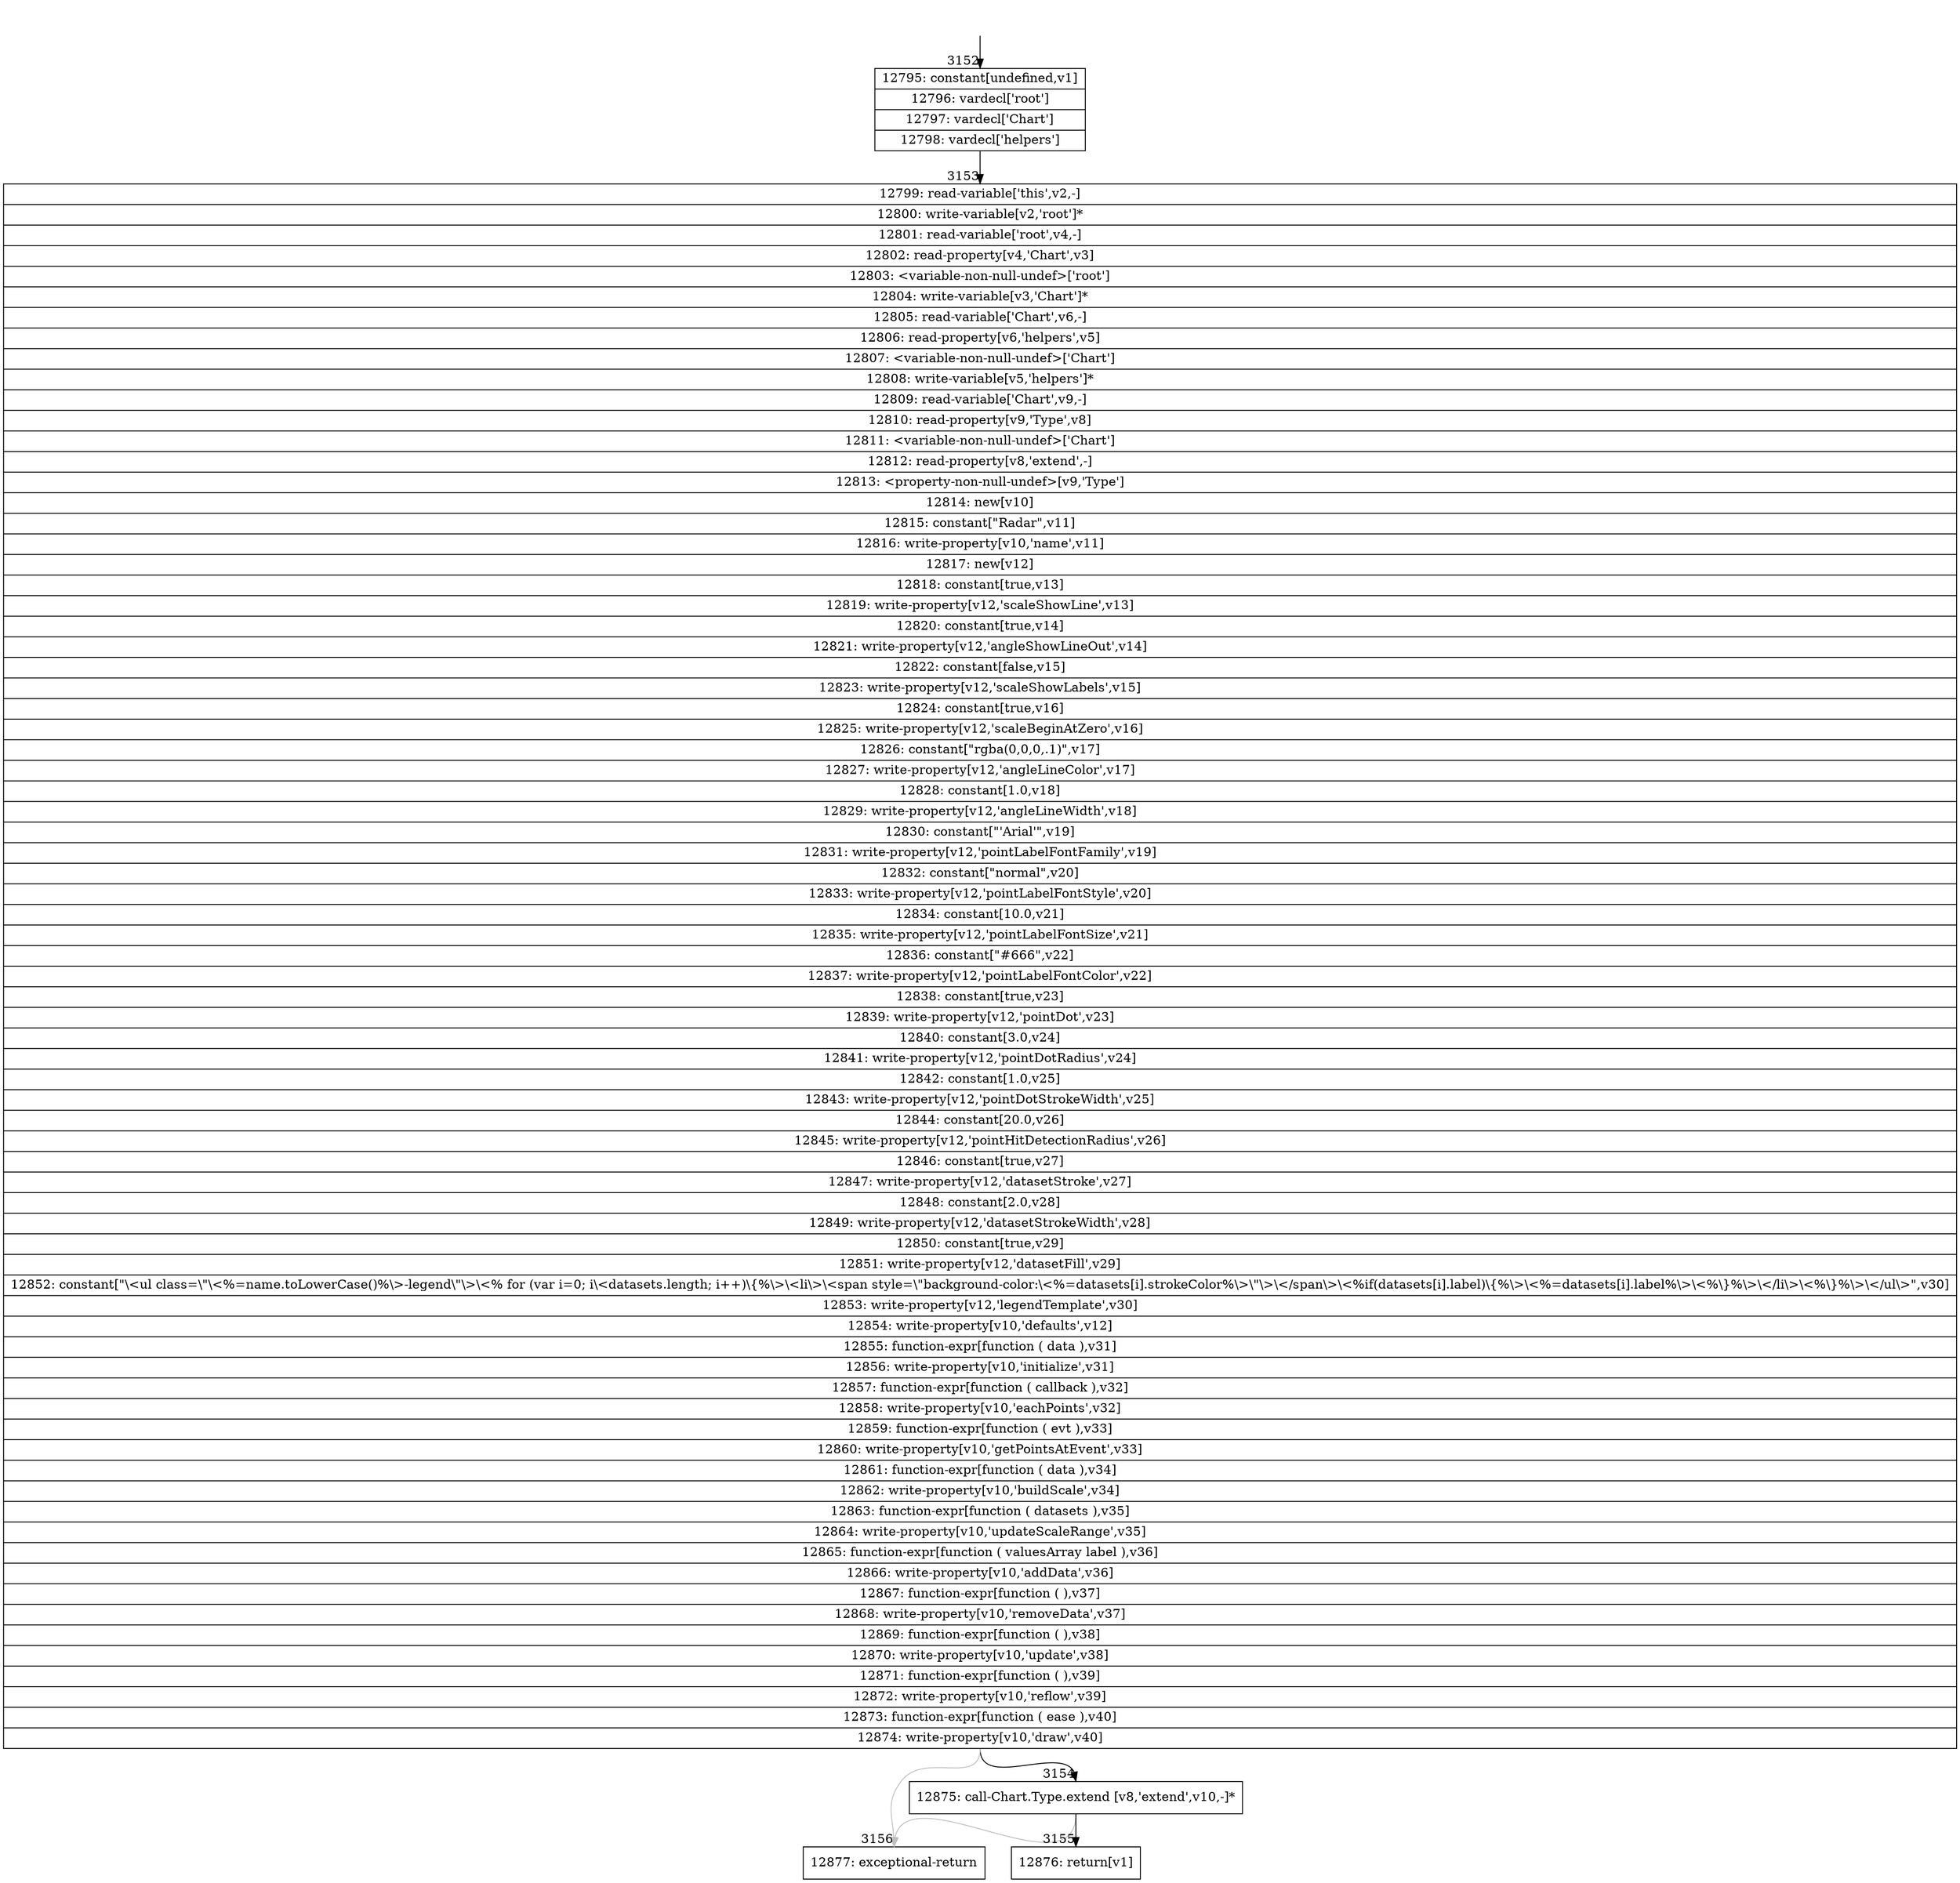 digraph {
rankdir="TD"
BB_entry271[shape=none,label=""];
BB_entry271 -> BB3152 [tailport=s, headport=n, headlabel="    3152"]
BB3152 [shape=record label="{12795: constant[undefined,v1]|12796: vardecl['root']|12797: vardecl['Chart']|12798: vardecl['helpers']}" ] 
BB3152 -> BB3153 [tailport=s, headport=n, headlabel="      3153"]
BB3153 [shape=record label="{12799: read-variable['this',v2,-]|12800: write-variable[v2,'root']*|12801: read-variable['root',v4,-]|12802: read-property[v4,'Chart',v3]|12803: \<variable-non-null-undef\>['root']|12804: write-variable[v3,'Chart']*|12805: read-variable['Chart',v6,-]|12806: read-property[v6,'helpers',v5]|12807: \<variable-non-null-undef\>['Chart']|12808: write-variable[v5,'helpers']*|12809: read-variable['Chart',v9,-]|12810: read-property[v9,'Type',v8]|12811: \<variable-non-null-undef\>['Chart']|12812: read-property[v8,'extend',-]|12813: \<property-non-null-undef\>[v9,'Type']|12814: new[v10]|12815: constant[\"Radar\",v11]|12816: write-property[v10,'name',v11]|12817: new[v12]|12818: constant[true,v13]|12819: write-property[v12,'scaleShowLine',v13]|12820: constant[true,v14]|12821: write-property[v12,'angleShowLineOut',v14]|12822: constant[false,v15]|12823: write-property[v12,'scaleShowLabels',v15]|12824: constant[true,v16]|12825: write-property[v12,'scaleBeginAtZero',v16]|12826: constant[\"rgba(0,0,0,.1)\",v17]|12827: write-property[v12,'angleLineColor',v17]|12828: constant[1.0,v18]|12829: write-property[v12,'angleLineWidth',v18]|12830: constant[\"'Arial'\",v19]|12831: write-property[v12,'pointLabelFontFamily',v19]|12832: constant[\"normal\",v20]|12833: write-property[v12,'pointLabelFontStyle',v20]|12834: constant[10.0,v21]|12835: write-property[v12,'pointLabelFontSize',v21]|12836: constant[\"#666\",v22]|12837: write-property[v12,'pointLabelFontColor',v22]|12838: constant[true,v23]|12839: write-property[v12,'pointDot',v23]|12840: constant[3.0,v24]|12841: write-property[v12,'pointDotRadius',v24]|12842: constant[1.0,v25]|12843: write-property[v12,'pointDotStrokeWidth',v25]|12844: constant[20.0,v26]|12845: write-property[v12,'pointHitDetectionRadius',v26]|12846: constant[true,v27]|12847: write-property[v12,'datasetStroke',v27]|12848: constant[2.0,v28]|12849: write-property[v12,'datasetStrokeWidth',v28]|12850: constant[true,v29]|12851: write-property[v12,'datasetFill',v29]|12852: constant[\"\\\<ul class=\\\"\\\<%=name.toLowerCase()%\\\>-legend\\\"\\\>\\\<% for (var i=0; i\\\<datasets.length; i++)\\\{%\\\>\\\<li\\\>\\\<span style=\\\"background-color:\\\<%=datasets[i].strokeColor%\\\>\\\"\\\>\\\</span\\\>\\\<%if(datasets[i].label)\\\{%\\\>\\\<%=datasets[i].label%\\\>\\\<%\\\}%\\\>\\\</li\\\>\\\<%\\\}%\\\>\\\</ul\\\>\",v30]|12853: write-property[v12,'legendTemplate',v30]|12854: write-property[v10,'defaults',v12]|12855: function-expr[function ( data ),v31]|12856: write-property[v10,'initialize',v31]|12857: function-expr[function ( callback ),v32]|12858: write-property[v10,'eachPoints',v32]|12859: function-expr[function ( evt ),v33]|12860: write-property[v10,'getPointsAtEvent',v33]|12861: function-expr[function ( data ),v34]|12862: write-property[v10,'buildScale',v34]|12863: function-expr[function ( datasets ),v35]|12864: write-property[v10,'updateScaleRange',v35]|12865: function-expr[function ( valuesArray label ),v36]|12866: write-property[v10,'addData',v36]|12867: function-expr[function ( ),v37]|12868: write-property[v10,'removeData',v37]|12869: function-expr[function ( ),v38]|12870: write-property[v10,'update',v38]|12871: function-expr[function ( ),v39]|12872: write-property[v10,'reflow',v39]|12873: function-expr[function ( ease ),v40]|12874: write-property[v10,'draw',v40]}" ] 
BB3153 -> BB3154 [tailport=s, headport=n, headlabel="      3154"]
BB3153 -> BB3156 [tailport=s, headport=n, color=gray, headlabel="      3156"]
BB3154 [shape=record label="{12875: call-Chart.Type.extend [v8,'extend',v10,-]*}" ] 
BB3154 -> BB3155 [tailport=s, headport=n, headlabel="      3155"]
BB3154 -> BB3156 [tailport=s, headport=n, color=gray]
BB3155 [shape=record label="{12876: return[v1]}" ] 
BB3156 [shape=record label="{12877: exceptional-return}" ] 
//#$~ 3467
}
